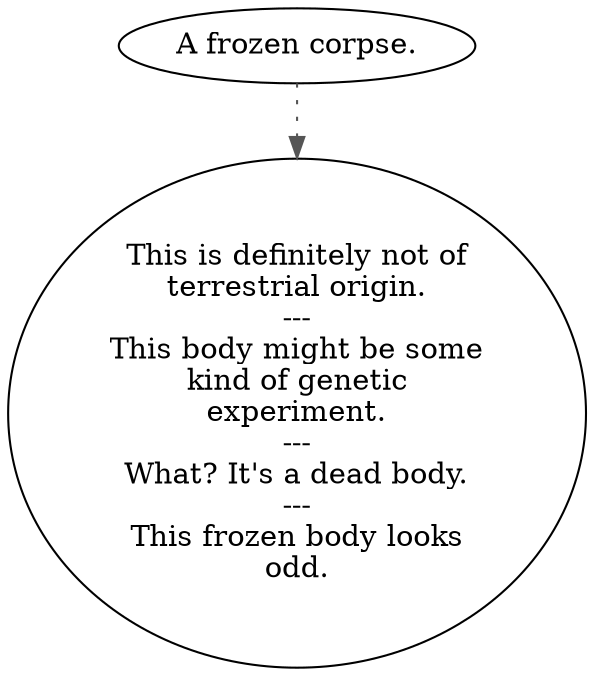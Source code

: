 digraph GLWALIEN {
  "start" [style=filled       fillcolor="#FFFFFF"       color="#000000"]
  "start" -> "dead00" [style=dotted color="#555555"]
  "start" [label="A frozen corpse."]
  "dead00" [style=filled       fillcolor="#FFFFFF"       color="#000000"]
  "dead00" [label="This is definitely not of\nterrestrial origin.\n---\nThis body might be some\nkind of genetic\nexperiment.\n---\nWhat? It's a dead body.\n---\nThis frozen body looks\nodd."]
}